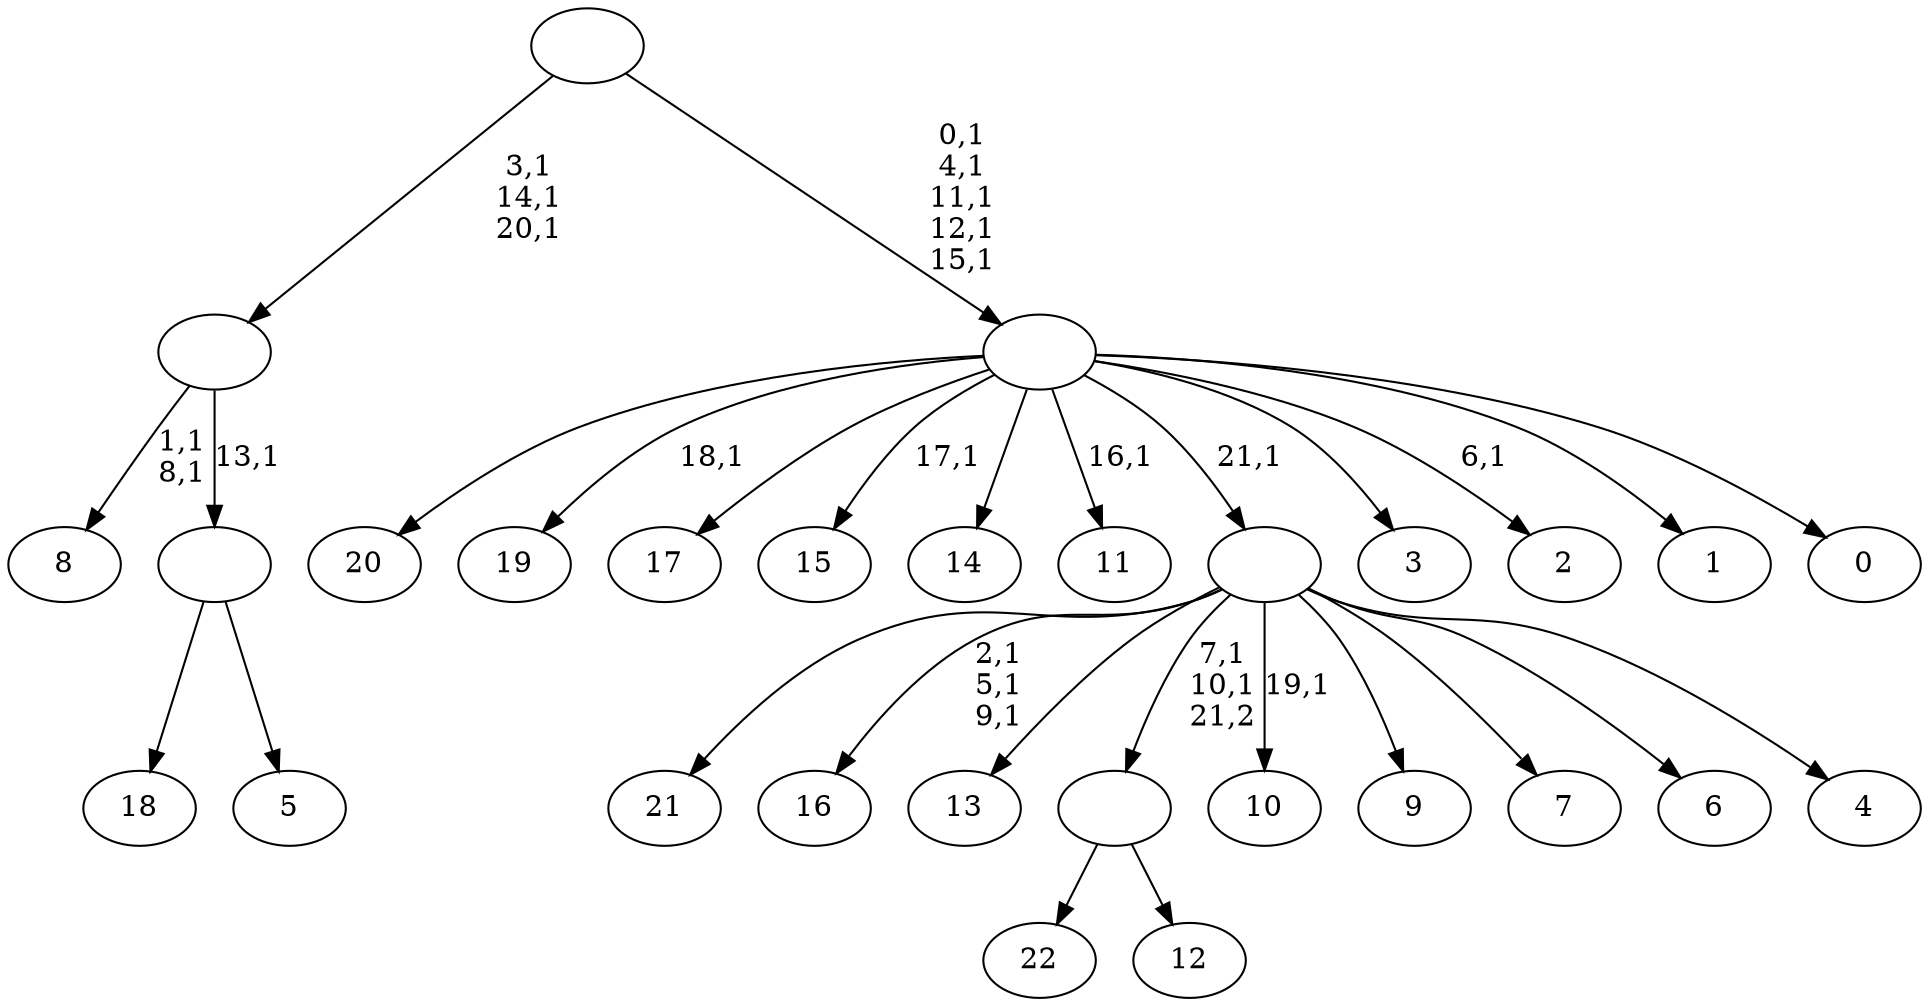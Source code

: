 digraph T {
	45 [label="22"]
	44 [label="21"]
	43 [label="20"]
	42 [label="19"]
	40 [label="18"]
	39 [label="17"]
	38 [label="16"]
	34 [label="15"]
	32 [label="14"]
	31 [label="13"]
	30 [label="12"]
	29 [label=""]
	27 [label="11"]
	25 [label="10"]
	23 [label="9"]
	22 [label="8"]
	19 [label="7"]
	18 [label="6"]
	17 [label="5"]
	16 [label=""]
	15 [label=""]
	12 [label="4"]
	11 [label=""]
	10 [label="3"]
	9 [label="2"]
	7 [label="1"]
	6 [label="0"]
	5 [label=""]
	0 [label=""]
	29 -> 45 [label=""]
	29 -> 30 [label=""]
	16 -> 40 [label=""]
	16 -> 17 [label=""]
	15 -> 22 [label="1,1\n8,1"]
	15 -> 16 [label="13,1"]
	11 -> 25 [label="19,1"]
	11 -> 29 [label="7,1\n10,1\n21,2"]
	11 -> 38 [label="2,1\n5,1\n9,1"]
	11 -> 44 [label=""]
	11 -> 31 [label=""]
	11 -> 23 [label=""]
	11 -> 19 [label=""]
	11 -> 18 [label=""]
	11 -> 12 [label=""]
	5 -> 9 [label="6,1"]
	5 -> 27 [label="16,1"]
	5 -> 34 [label="17,1"]
	5 -> 42 [label="18,1"]
	5 -> 43 [label=""]
	5 -> 39 [label=""]
	5 -> 32 [label=""]
	5 -> 11 [label="21,1"]
	5 -> 10 [label=""]
	5 -> 7 [label=""]
	5 -> 6 [label=""]
	0 -> 5 [label="0,1\n4,1\n11,1\n12,1\n15,1"]
	0 -> 15 [label="3,1\n14,1\n20,1"]
}
